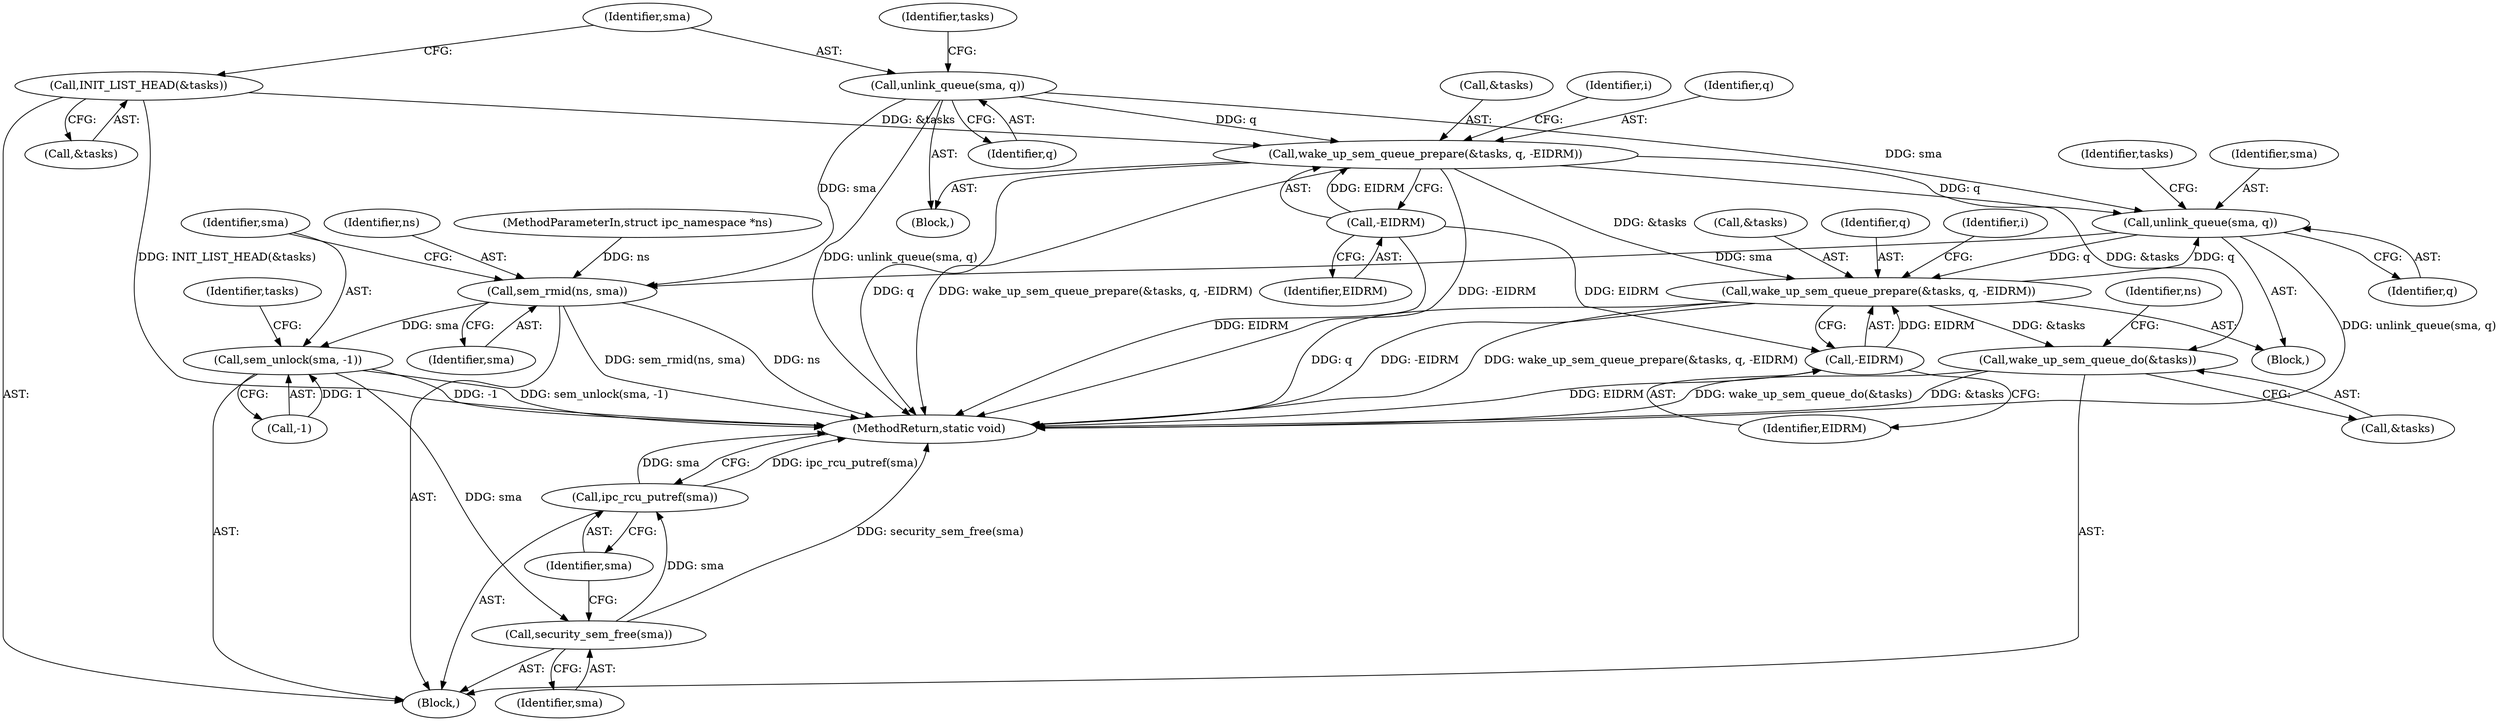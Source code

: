 digraph "0_linux_6062a8dc0517bce23e3c2f7d2fea5e22411269a3_3@API" {
"1000188" [label="(Call,unlink_queue(sma, q))"];
"1000158" [label="(Call,unlink_queue(sma, q))"];
"1000161" [label="(Call,wake_up_sem_queue_prepare(&tasks, q, -EIDRM))"];
"1000154" [label="(Call,INIT_LIST_HEAD(&tasks))"];
"1000165" [label="(Call,-EIDRM)"];
"1000191" [label="(Call,wake_up_sem_queue_prepare(&tasks, q, -EIDRM))"];
"1000188" [label="(Call,unlink_queue(sma, q))"];
"1000195" [label="(Call,-EIDRM)"];
"1000197" [label="(Call,sem_rmid(ns, sma))"];
"1000200" [label="(Call,sem_unlock(sma, -1))"];
"1000214" [label="(Call,security_sem_free(sma))"];
"1000216" [label="(Call,ipc_rcu_putref(sma))"];
"1000204" [label="(Call,wake_up_sem_queue_do(&tasks))"];
"1000155" [label="(Call,&tasks)"];
"1000169" [label="(Identifier,i)"];
"1000193" [label="(Identifier,tasks)"];
"1000197" [label="(Call,sem_rmid(ns, sma))"];
"1000218" [label="(MethodReturn,static void)"];
"1000205" [label="(Call,&tasks)"];
"1000190" [label="(Identifier,q)"];
"1000191" [label="(Call,wake_up_sem_queue_prepare(&tasks, q, -EIDRM))"];
"1000206" [label="(Identifier,tasks)"];
"1000216" [label="(Call,ipc_rcu_putref(sma))"];
"1000157" [label="(Block,)"];
"1000202" [label="(Call,-1)"];
"1000158" [label="(Call,unlink_queue(sma, q))"];
"1000161" [label="(Call,wake_up_sem_queue_prepare(&tasks, q, -EIDRM))"];
"1000159" [label="(Identifier,sma)"];
"1000164" [label="(Identifier,q)"];
"1000204" [label="(Call,wake_up_sem_queue_do(&tasks))"];
"1000192" [label="(Call,&tasks)"];
"1000162" [label="(Call,&tasks)"];
"1000194" [label="(Identifier,q)"];
"1000215" [label="(Identifier,sma)"];
"1000189" [label="(Identifier,sma)"];
"1000198" [label="(Identifier,ns)"];
"1000160" [label="(Identifier,q)"];
"1000166" [label="(Identifier,EIDRM)"];
"1000201" [label="(Identifier,sma)"];
"1000106" [label="(Block,)"];
"1000200" [label="(Call,sem_unlock(sma, -1))"];
"1000165" [label="(Call,-EIDRM)"];
"1000199" [label="(Identifier,sma)"];
"1000163" [label="(Identifier,tasks)"];
"1000195" [label="(Call,-EIDRM)"];
"1000177" [label="(Identifier,i)"];
"1000217" [label="(Identifier,sma)"];
"1000104" [label="(MethodParameterIn,struct ipc_namespace *ns)"];
"1000188" [label="(Call,unlink_queue(sma, q))"];
"1000209" [label="(Identifier,ns)"];
"1000214" [label="(Call,security_sem_free(sma))"];
"1000154" [label="(Call,INIT_LIST_HEAD(&tasks))"];
"1000187" [label="(Block,)"];
"1000196" [label="(Identifier,EIDRM)"];
"1000188" -> "1000187"  [label="AST: "];
"1000188" -> "1000190"  [label="CFG: "];
"1000189" -> "1000188"  [label="AST: "];
"1000190" -> "1000188"  [label="AST: "];
"1000193" -> "1000188"  [label="CFG: "];
"1000188" -> "1000218"  [label="DDG: unlink_queue(sma, q)"];
"1000158" -> "1000188"  [label="DDG: sma"];
"1000161" -> "1000188"  [label="DDG: q"];
"1000191" -> "1000188"  [label="DDG: q"];
"1000188" -> "1000191"  [label="DDG: q"];
"1000188" -> "1000197"  [label="DDG: sma"];
"1000158" -> "1000157"  [label="AST: "];
"1000158" -> "1000160"  [label="CFG: "];
"1000159" -> "1000158"  [label="AST: "];
"1000160" -> "1000158"  [label="AST: "];
"1000163" -> "1000158"  [label="CFG: "];
"1000158" -> "1000218"  [label="DDG: unlink_queue(sma, q)"];
"1000158" -> "1000161"  [label="DDG: q"];
"1000158" -> "1000197"  [label="DDG: sma"];
"1000161" -> "1000157"  [label="AST: "];
"1000161" -> "1000165"  [label="CFG: "];
"1000162" -> "1000161"  [label="AST: "];
"1000164" -> "1000161"  [label="AST: "];
"1000165" -> "1000161"  [label="AST: "];
"1000169" -> "1000161"  [label="CFG: "];
"1000161" -> "1000218"  [label="DDG: q"];
"1000161" -> "1000218"  [label="DDG: wake_up_sem_queue_prepare(&tasks, q, -EIDRM)"];
"1000161" -> "1000218"  [label="DDG: -EIDRM"];
"1000154" -> "1000161"  [label="DDG: &tasks"];
"1000165" -> "1000161"  [label="DDG: EIDRM"];
"1000161" -> "1000191"  [label="DDG: &tasks"];
"1000161" -> "1000204"  [label="DDG: &tasks"];
"1000154" -> "1000106"  [label="AST: "];
"1000154" -> "1000155"  [label="CFG: "];
"1000155" -> "1000154"  [label="AST: "];
"1000159" -> "1000154"  [label="CFG: "];
"1000154" -> "1000218"  [label="DDG: INIT_LIST_HEAD(&tasks)"];
"1000165" -> "1000166"  [label="CFG: "];
"1000166" -> "1000165"  [label="AST: "];
"1000165" -> "1000218"  [label="DDG: EIDRM"];
"1000165" -> "1000195"  [label="DDG: EIDRM"];
"1000191" -> "1000187"  [label="AST: "];
"1000191" -> "1000195"  [label="CFG: "];
"1000192" -> "1000191"  [label="AST: "];
"1000194" -> "1000191"  [label="AST: "];
"1000195" -> "1000191"  [label="AST: "];
"1000177" -> "1000191"  [label="CFG: "];
"1000191" -> "1000218"  [label="DDG: q"];
"1000191" -> "1000218"  [label="DDG: -EIDRM"];
"1000191" -> "1000218"  [label="DDG: wake_up_sem_queue_prepare(&tasks, q, -EIDRM)"];
"1000195" -> "1000191"  [label="DDG: EIDRM"];
"1000191" -> "1000204"  [label="DDG: &tasks"];
"1000195" -> "1000196"  [label="CFG: "];
"1000196" -> "1000195"  [label="AST: "];
"1000195" -> "1000218"  [label="DDG: EIDRM"];
"1000197" -> "1000106"  [label="AST: "];
"1000197" -> "1000199"  [label="CFG: "];
"1000198" -> "1000197"  [label="AST: "];
"1000199" -> "1000197"  [label="AST: "];
"1000201" -> "1000197"  [label="CFG: "];
"1000197" -> "1000218"  [label="DDG: sem_rmid(ns, sma)"];
"1000197" -> "1000218"  [label="DDG: ns"];
"1000104" -> "1000197"  [label="DDG: ns"];
"1000197" -> "1000200"  [label="DDG: sma"];
"1000200" -> "1000106"  [label="AST: "];
"1000200" -> "1000202"  [label="CFG: "];
"1000201" -> "1000200"  [label="AST: "];
"1000202" -> "1000200"  [label="AST: "];
"1000206" -> "1000200"  [label="CFG: "];
"1000200" -> "1000218"  [label="DDG: sem_unlock(sma, -1)"];
"1000200" -> "1000218"  [label="DDG: -1"];
"1000202" -> "1000200"  [label="DDG: 1"];
"1000200" -> "1000214"  [label="DDG: sma"];
"1000214" -> "1000106"  [label="AST: "];
"1000214" -> "1000215"  [label="CFG: "];
"1000215" -> "1000214"  [label="AST: "];
"1000217" -> "1000214"  [label="CFG: "];
"1000214" -> "1000218"  [label="DDG: security_sem_free(sma)"];
"1000214" -> "1000216"  [label="DDG: sma"];
"1000216" -> "1000106"  [label="AST: "];
"1000216" -> "1000217"  [label="CFG: "];
"1000217" -> "1000216"  [label="AST: "];
"1000218" -> "1000216"  [label="CFG: "];
"1000216" -> "1000218"  [label="DDG: ipc_rcu_putref(sma)"];
"1000216" -> "1000218"  [label="DDG: sma"];
"1000204" -> "1000106"  [label="AST: "];
"1000204" -> "1000205"  [label="CFG: "];
"1000205" -> "1000204"  [label="AST: "];
"1000209" -> "1000204"  [label="CFG: "];
"1000204" -> "1000218"  [label="DDG: &tasks"];
"1000204" -> "1000218"  [label="DDG: wake_up_sem_queue_do(&tasks)"];
}
